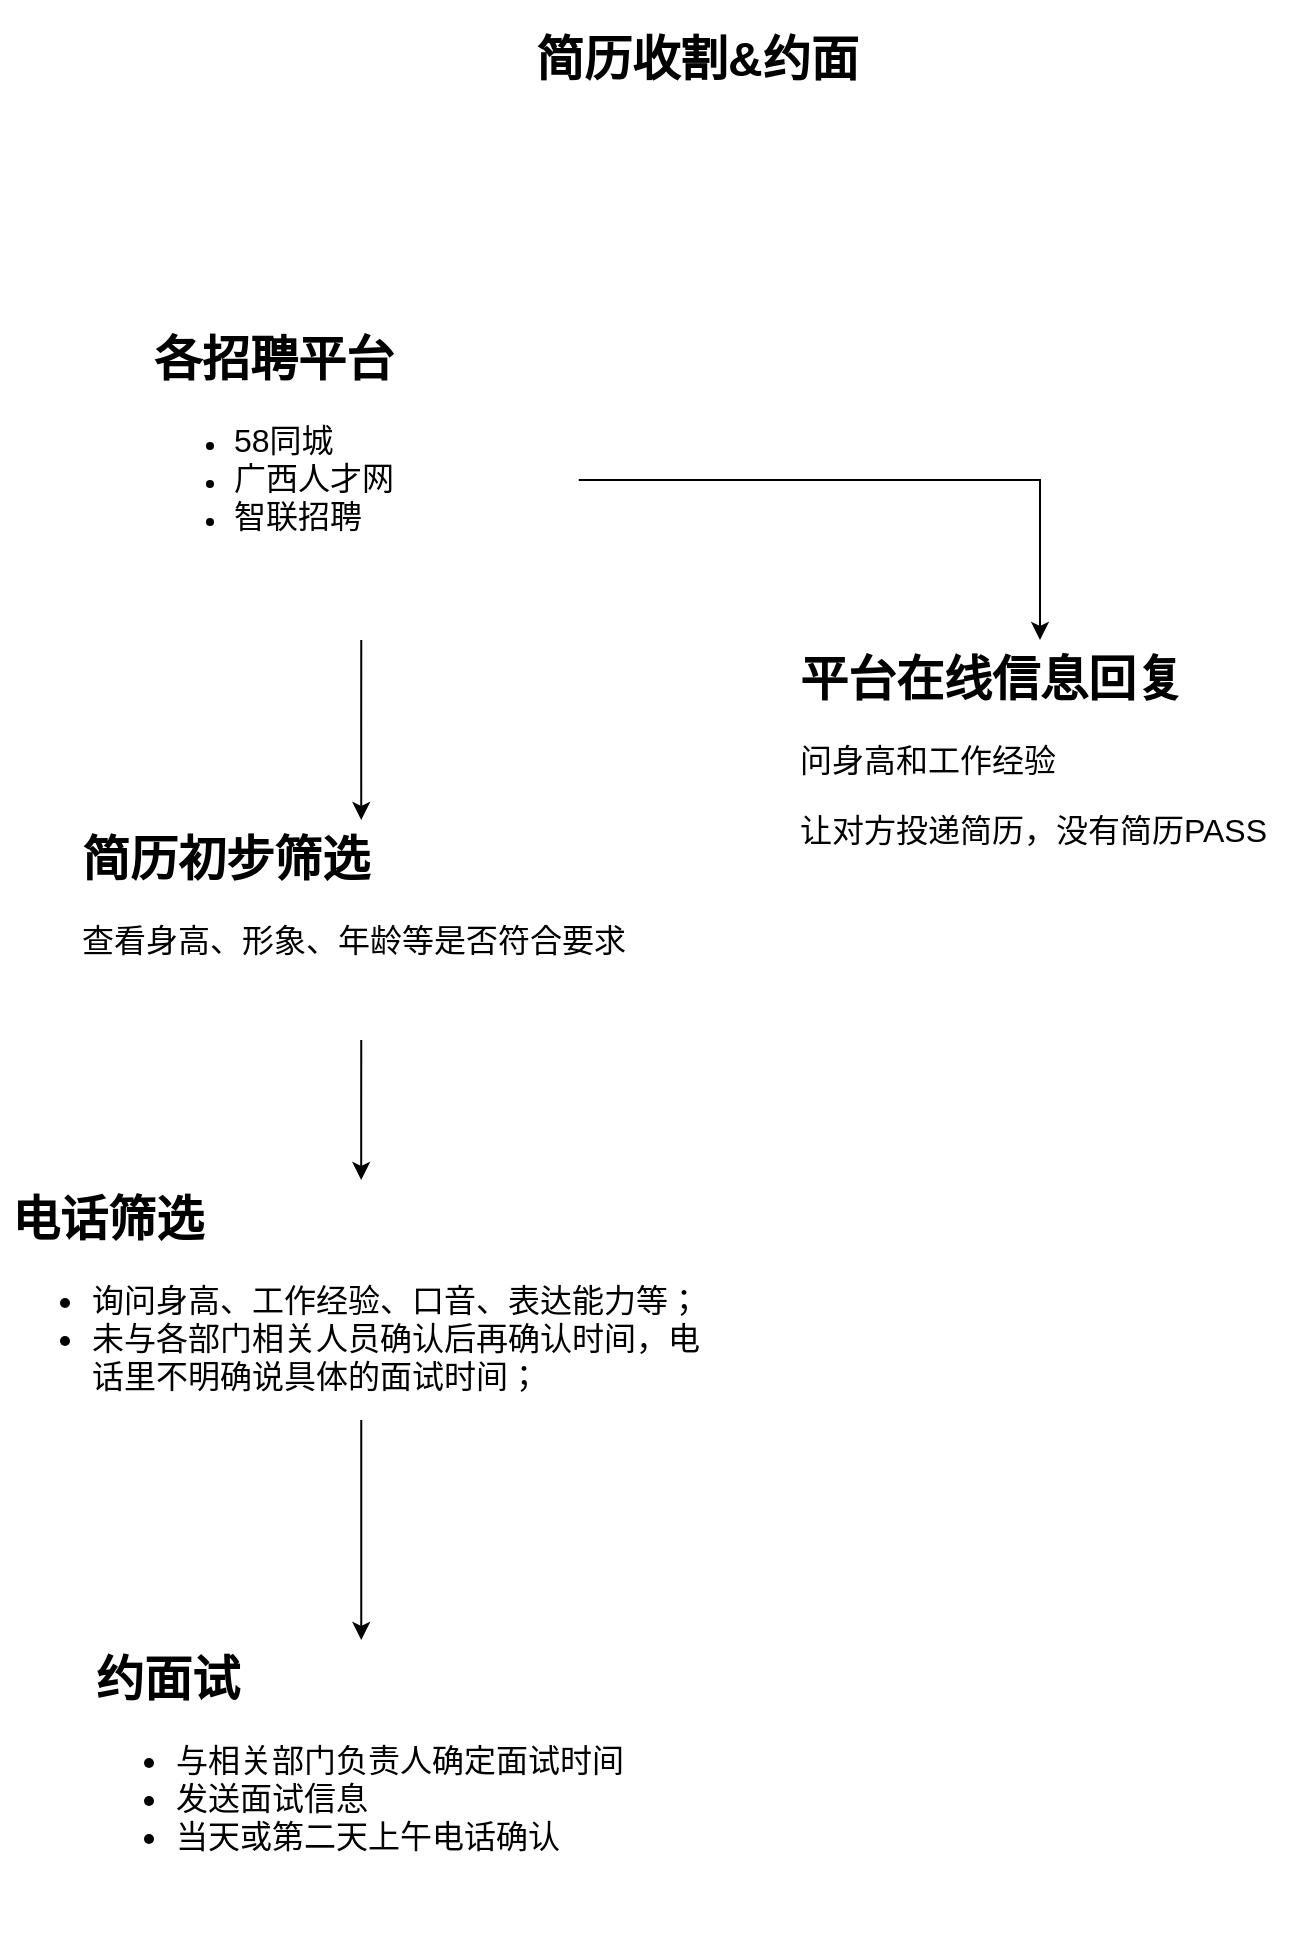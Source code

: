 <mxfile version="12.4.3" type="github" pages="1">
  <diagram id="gbND41S17aKnArsx9QjI" name="第 1 页">
    <mxGraphModel dx="1483" dy="829" grid="1" gridSize="10" guides="1" tooltips="1" connect="1" arrows="1" fold="1" page="1" pageScale="1" pageWidth="827" pageHeight="1169" math="0" shadow="0">
      <root>
        <mxCell id="0"/>
        <mxCell id="1" parent="0"/>
        <mxCell id="1SUrQ2w7OjG5A4AapJGg-2" value="&lt;h1&gt;简历收割&amp;amp;约面&lt;/h1&gt;" style="text;html=1;strokeColor=none;fillColor=none;spacing=5;spacingTop=-20;whiteSpace=wrap;overflow=hidden;rounded=0;" vertex="1" parent="1">
          <mxGeometry x="347.5" y="30" width="190" height="40" as="geometry"/>
        </mxCell>
        <mxCell id="1SUrQ2w7OjG5A4AapJGg-18" style="edgeStyle=orthogonalEdgeStyle;rounded=0;orthogonalLoop=1;jettySize=auto;html=1;exitX=0.5;exitY=1;exitDx=0;exitDy=0;" edge="1" parent="1" source="1SUrQ2w7OjG5A4AapJGg-9" target="1SUrQ2w7OjG5A4AapJGg-13">
          <mxGeometry relative="1" as="geometry"/>
        </mxCell>
        <mxCell id="1SUrQ2w7OjG5A4AapJGg-9" value="&lt;h1&gt;简历初步筛选&lt;/h1&gt;&lt;p&gt;&lt;font style=&quot;font-size: 16px&quot;&gt;查看身高、形象、年龄等是否符合要求&lt;/font&gt;&lt;/p&gt;" style="text;html=1;strokeColor=none;fillColor=none;spacing=5;spacingTop=-20;whiteSpace=wrap;overflow=hidden;rounded=0;" vertex="1" parent="1">
          <mxGeometry x="121.25" y="430" width="288.75" height="110" as="geometry"/>
        </mxCell>
        <mxCell id="1SUrQ2w7OjG5A4AapJGg-19" style="edgeStyle=orthogonalEdgeStyle;rounded=0;orthogonalLoop=1;jettySize=auto;html=1;exitX=0.5;exitY=1;exitDx=0;exitDy=0;entryX=0.5;entryY=0;entryDx=0;entryDy=0;" edge="1" parent="1" source="1SUrQ2w7OjG5A4AapJGg-13" target="1SUrQ2w7OjG5A4AapJGg-15">
          <mxGeometry relative="1" as="geometry"/>
        </mxCell>
        <mxCell id="1SUrQ2w7OjG5A4AapJGg-13" value="&lt;h1&gt;电话筛选&lt;/h1&gt;&lt;p&gt;&lt;/p&gt;&lt;ul style=&quot;font-size: 16px&quot;&gt;&lt;li&gt;询问身高、工作经验、口音、表达能力等；&lt;/li&gt;&lt;li&gt;未与各部门相关人员确认后再确认时间，电话里不明确说具体的面试时间；&lt;/li&gt;&lt;/ul&gt;&lt;p&gt;&lt;/p&gt;" style="text;html=1;strokeColor=none;fillColor=none;spacing=5;spacingTop=-20;whiteSpace=wrap;overflow=hidden;rounded=0;" vertex="1" parent="1">
          <mxGeometry x="85.63" y="610" width="360" height="120" as="geometry"/>
        </mxCell>
        <mxCell id="1SUrQ2w7OjG5A4AapJGg-15" value="&lt;h1&gt;约面试&lt;/h1&gt;&lt;p&gt;&lt;/p&gt;&lt;ul style=&quot;font-size: 16px&quot;&gt;&lt;li&gt;与相关部门负责人确定面试时间&lt;/li&gt;&lt;li&gt;发送面试信息&lt;/li&gt;&lt;li&gt;当天或第二天上午电话确认&lt;/li&gt;&lt;/ul&gt;&lt;p&gt;&lt;/p&gt;" style="text;html=1;strokeColor=none;fillColor=none;spacing=5;spacingTop=-20;whiteSpace=wrap;overflow=hidden;rounded=0;" vertex="1" parent="1">
          <mxGeometry x="128.44" y="840" width="274.37" height="150" as="geometry"/>
        </mxCell>
        <mxCell id="1SUrQ2w7OjG5A4AapJGg-16" value="&lt;h1&gt;&lt;span style=&quot;text-align: center ; white-space: nowrap&quot;&gt;平台在线信息回复&lt;/span&gt;&lt;br&gt;&lt;/h1&gt;&lt;p style=&quot;font-size: 16px&quot;&gt;&lt;font style=&quot;font-size: 16px&quot;&gt;问身高和工作经验&lt;/font&gt;&lt;/p&gt;&lt;p style=&quot;font-size: 16px&quot;&gt;&lt;font style=&quot;font-size: 16px&quot;&gt;让对方投递简历，没有简历PASS&lt;/font&gt;&lt;/p&gt;" style="text;html=1;strokeColor=none;fillColor=none;spacing=5;spacingTop=-20;whiteSpace=wrap;overflow=hidden;rounded=0;" vertex="1" parent="1">
          <mxGeometry x="480" y="340" width="250" height="120" as="geometry"/>
        </mxCell>
        <mxCell id="1SUrQ2w7OjG5A4AapJGg-23" style="edgeStyle=orthogonalEdgeStyle;rounded=0;orthogonalLoop=1;jettySize=auto;html=1;exitX=0.5;exitY=1;exitDx=0;exitDy=0;entryX=0.5;entryY=0;entryDx=0;entryDy=0;" edge="1" parent="1" source="1SUrQ2w7OjG5A4AapJGg-21" target="1SUrQ2w7OjG5A4AapJGg-9">
          <mxGeometry relative="1" as="geometry"/>
        </mxCell>
        <mxCell id="1SUrQ2w7OjG5A4AapJGg-25" style="edgeStyle=orthogonalEdgeStyle;rounded=0;orthogonalLoop=1;jettySize=auto;html=1;exitX=1;exitY=0.5;exitDx=0;exitDy=0;entryX=0.5;entryY=0;entryDx=0;entryDy=0;" edge="1" parent="1" source="1SUrQ2w7OjG5A4AapJGg-21" target="1SUrQ2w7OjG5A4AapJGg-16">
          <mxGeometry relative="1" as="geometry"/>
        </mxCell>
        <mxCell id="1SUrQ2w7OjG5A4AapJGg-21" value="&lt;h1&gt;&lt;span style=&quot;text-align: center ; white-space: nowrap&quot;&gt;各招聘平台&lt;/span&gt;&lt;br&gt;&lt;/h1&gt;&lt;p style=&quot;font-size: 16px&quot;&gt;&lt;ul&gt;&lt;li&gt;&lt;font style=&quot;font-size: 16px&quot;&gt;58同城&lt;/font&gt;&lt;/li&gt;&lt;li&gt;&lt;font style=&quot;font-size: 16px&quot;&gt;广西人才网&lt;/font&gt;&lt;/li&gt;&lt;li&gt;&lt;font style=&quot;font-size: 16px&quot;&gt;智联招聘&lt;/font&gt;&lt;/li&gt;&lt;/ul&gt;&lt;/p&gt;" style="text;html=1;strokeColor=none;fillColor=none;spacing=5;spacingTop=-20;whiteSpace=wrap;overflow=hidden;rounded=0;" vertex="1" parent="1">
          <mxGeometry x="156.88" y="180" width="217.5" height="160" as="geometry"/>
        </mxCell>
      </root>
    </mxGraphModel>
  </diagram>
</mxfile>
